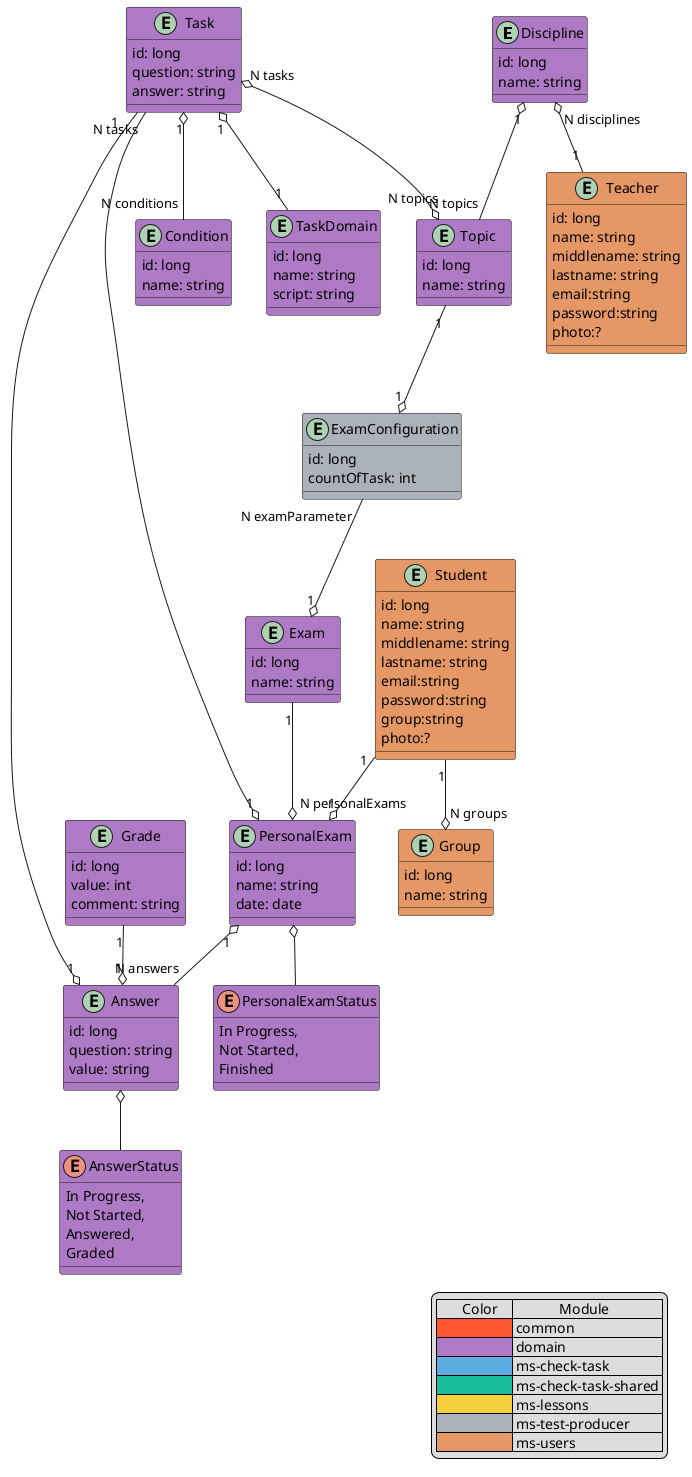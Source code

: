 @startuml
legend right
    |       Color    |             Module   |
    |<#FF5733>| common               |
    |<#AF7AC5>| domain               |
    |<#5DADE2>| ms-check-task        |
    |<#1ABC9C>| ms-check-task-shared |
    |<#F4D03F>| ms-lessons           |
    |<#ABB2B9>| ms-test-producer     |
    |<#E59866>| ms-users             |
end legend

entity Discipline #AF7AC5{
id: long
name: string
}

entity Topic #AF7AC5{
id: long
name: string
}

entity Task #AF7AC5{
id: long
question: string
answer: string
}

entity Condition #AF7AC5{
id: long
name: string
}

entity TaskDomain #AF7AC5{
id: long
name: string
script: string
}

entity Exam #AF7AC5{
id: long
name: string
}

entity PersonalExam #AF7AC5{
id: long
name: string
date: date
}

entity Answer #AF7AC5{
id: long
question: string
value: string
}

enum PersonalExamStatus #AF7AC5{
In Progress,
Not Started,
Finished
}

enum AnswerStatus #AF7AC5{
In Progress,
Not Started,
Answered,
Graded
}

entity Grade #AF7AC5{
id: long
value: int
comment: string
}

entity Student #E59866{
id: long
name: string
middlename: string
lastname: string
email:string
password:string
group:string
photo:?
}

entity Teacher #E59866{
id: long
name: string
middlename: string
lastname: string
email:string
password:string
photo:?
}

entity Group #E59866{
id: long
name: string
}

entity ExamConfiguration #ABB2B9{
id: long
countOfTask: int
}

ExamConfiguration "N examParameter" --o "1" Exam
Topic "1" --o "1" ExamConfiguration
Answer o-- AnswerStatus
PersonalExam o-- PersonalExamStatus
PersonalExam "1" o-- "N answers" Answer
Task "1" --o "1" Answer
Grade "1" --o "1" Answer
Student "1" --o "1" PersonalExam
Task "1" o-- "N conditions" Condition
Task "N tasks" o--o "N topics" Topic
Task "1" o-- "1" TaskDomain
Task "N tasks" --o "1" PersonalExam
Student "1" --o "N groups" Group

Exam "1" --o "N personalExams" PersonalExam

Discipline "1" o-- "N topics" Topic
Discipline "N disciplines" o-- "1" Teacher
@enduml